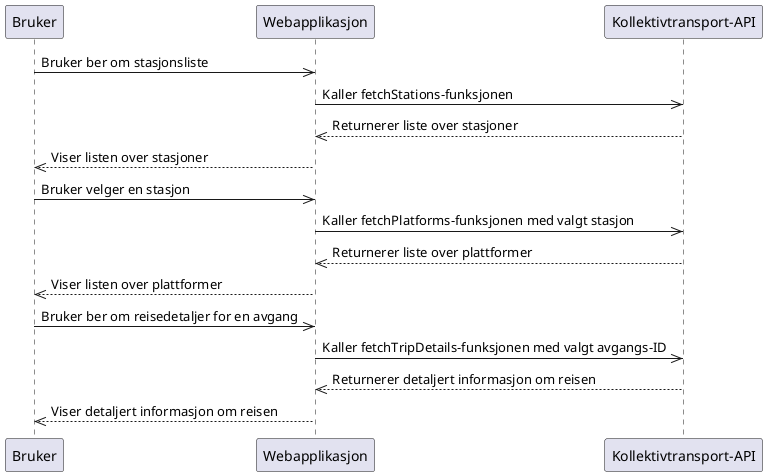 ```plantuml
@startuml
participant Bruker
participant Webapplikasjon
participant "Kollektivtransport-API" as KollektivtransportAPI

Bruker ->> Webapplikasjon: Bruker ber om stasjonsliste
Webapplikasjon ->> KollektivtransportAPI: Kaller fetchStations-funksjonen
KollektivtransportAPI -->> Webapplikasjon: Returnerer liste over stasjoner
Webapplikasjon -->> Bruker: Viser listen over stasjoner

Bruker ->> Webapplikasjon: Bruker velger en stasjon
Webapplikasjon ->> KollektivtransportAPI: Kaller fetchPlatforms-funksjonen med valgt stasjon
KollektivtransportAPI -->> Webapplikasjon: Returnerer liste over plattformer
Webapplikasjon -->> Bruker: Viser listen over plattformer

Bruker ->> Webapplikasjon: Bruker ber om reisedetaljer for en avgang
Webapplikasjon ->> KollektivtransportAPI: Kaller fetchTripDetails-funksjonen med valgt avgangs-ID
KollektivtransportAPI -->> Webapplikasjon: Returnerer detaljert informasjon om reisen
Webapplikasjon -->> Bruker: Viser detaljert informasjon om reisen
@enduml
```